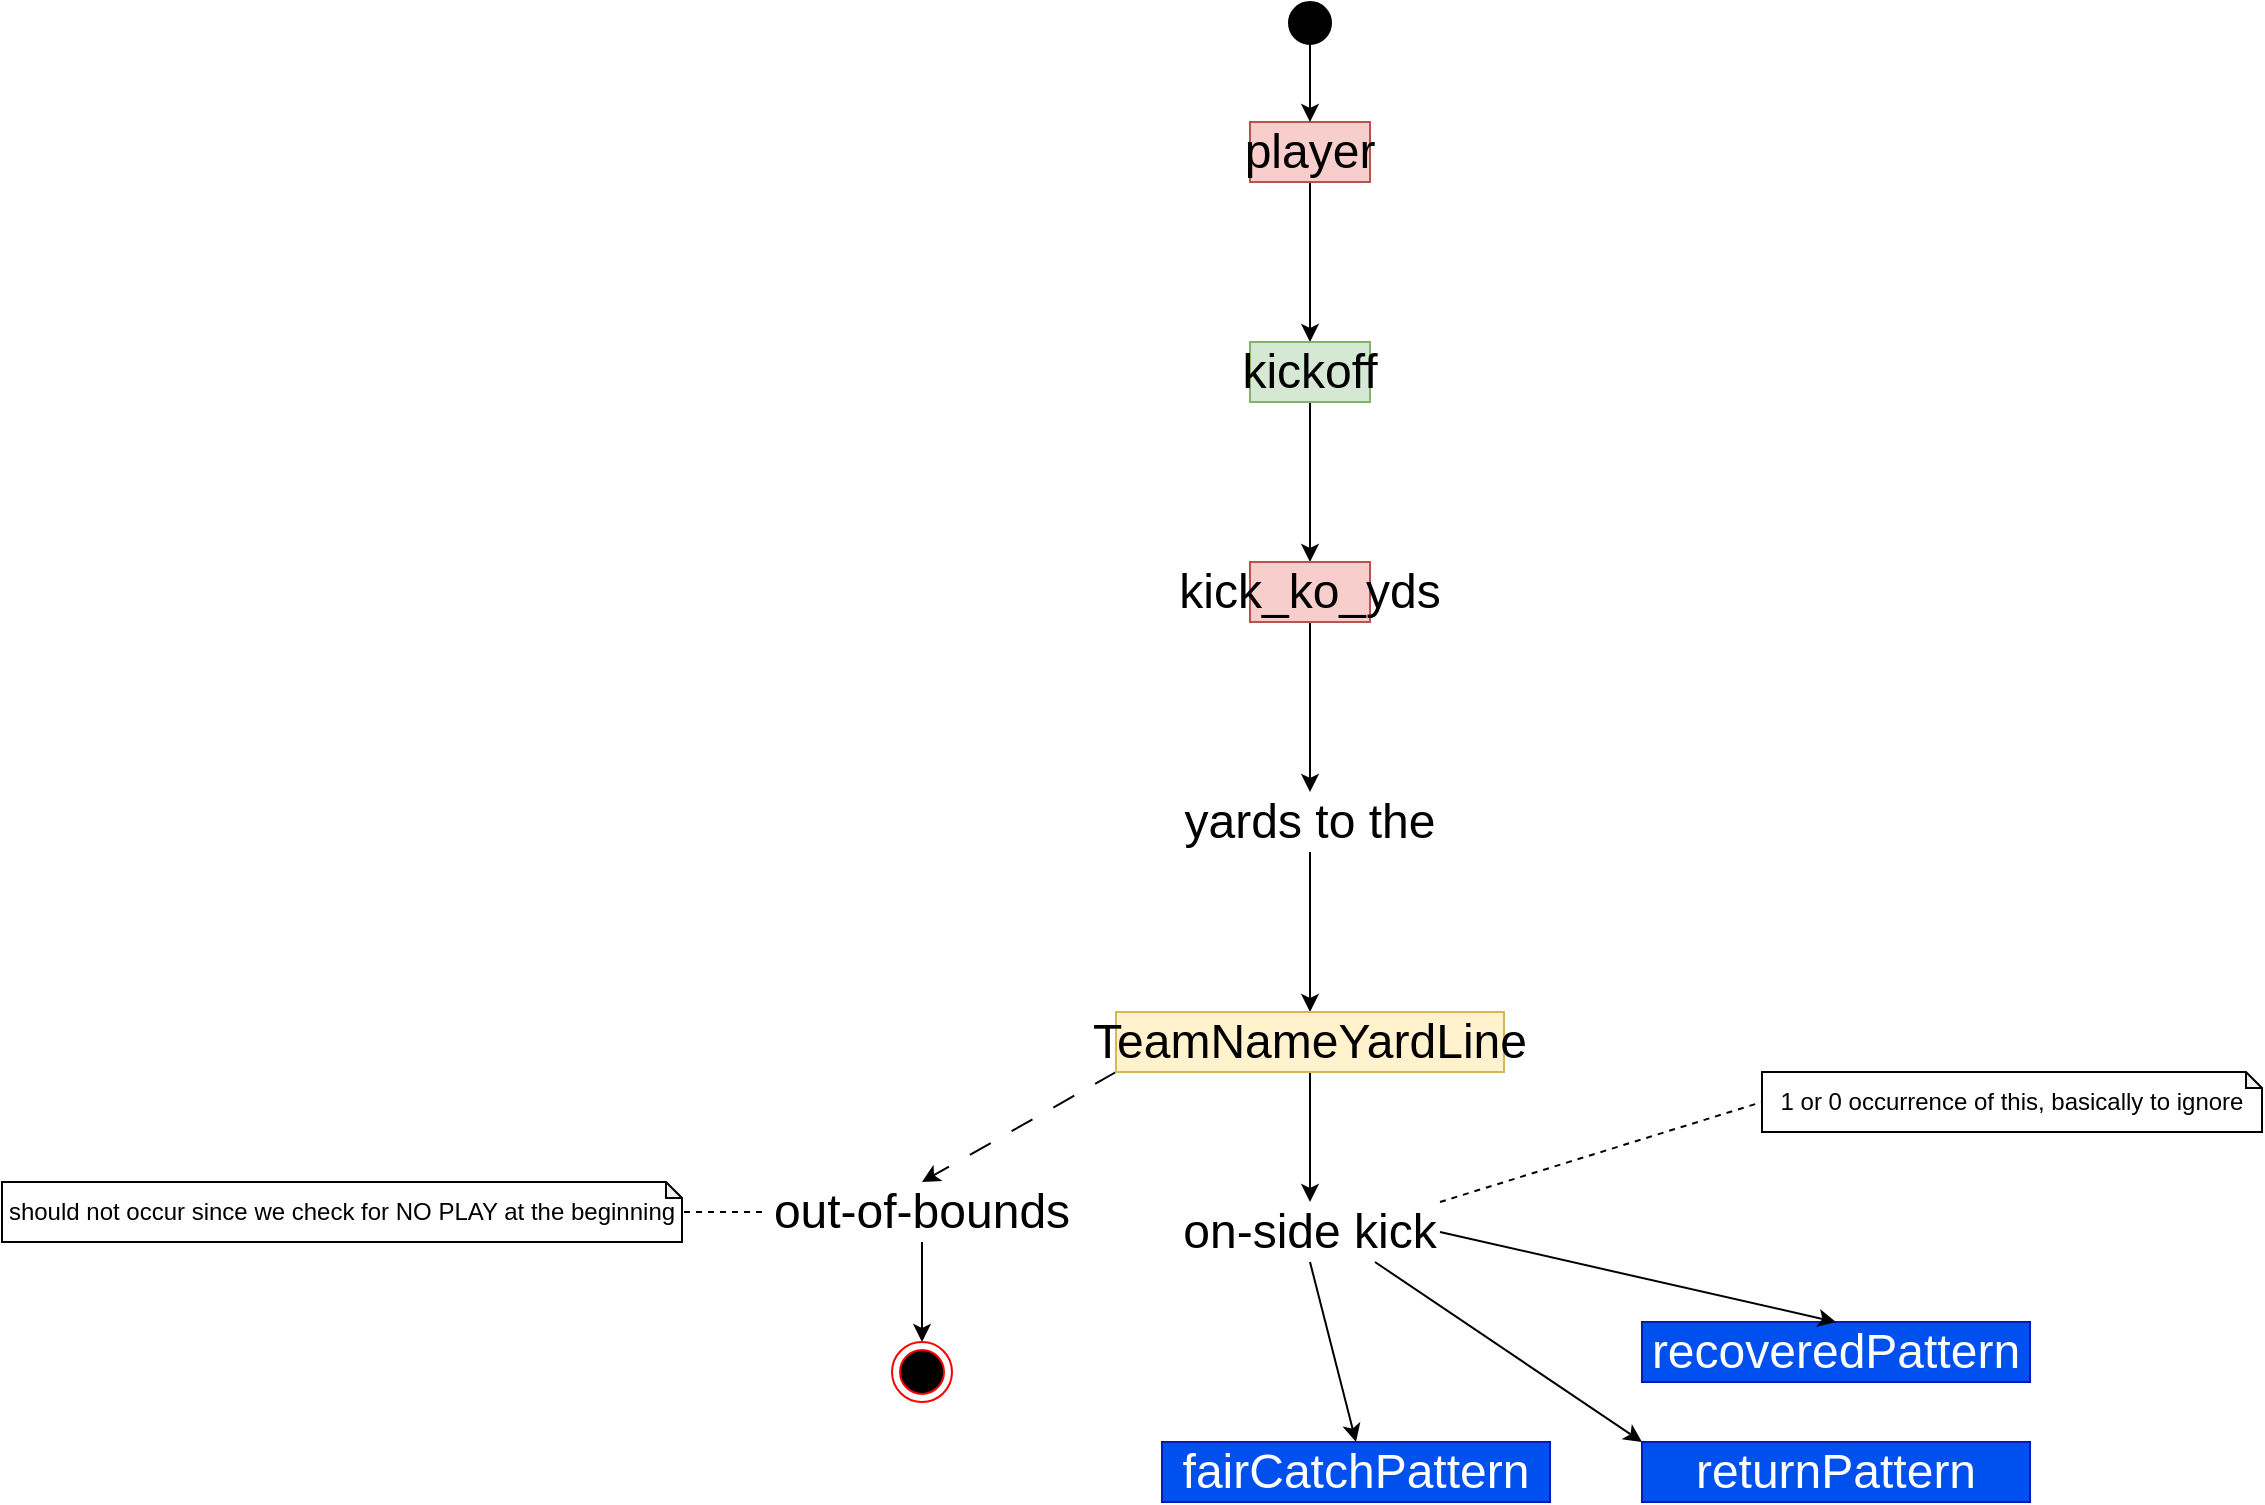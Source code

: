 <mxfile version="20.8.23" type="device"><diagram name="Page-1" id="XG4PpI2N2Ov0VsTcjlN6"><mxGraphModel dx="4667" dy="805" grid="1" gridSize="10" guides="1" tooltips="1" connect="1" arrows="1" fold="1" page="1" pageScale="1" pageWidth="3300" pageHeight="4681" math="0" shadow="0"><root><mxCell id="0"/><mxCell id="1" parent="0"/><mxCell id="WmdwKz47TgIDhmQBT-Sa-3" value="" style="edgeStyle=orthogonalEdgeStyle;rounded=0;orthogonalLoop=1;jettySize=auto;html=1;fontSize=24;" parent="1" source="WmdwKz47TgIDhmQBT-Sa-1" target="WmdwKz47TgIDhmQBT-Sa-2" edge="1"><mxGeometry relative="1" as="geometry"/></mxCell><mxCell id="WmdwKz47TgIDhmQBT-Sa-1" value="player" style="text;html=1;strokeColor=#b85450;fillColor=#f8cecc;align=center;verticalAlign=middle;whiteSpace=wrap;rounded=0;fontSize=24;" parent="1" vertex="1"><mxGeometry x="384" y="140" width="60" height="30" as="geometry"/></mxCell><mxCell id="WmdwKz47TgIDhmQBT-Sa-5" value="" style="edgeStyle=orthogonalEdgeStyle;rounded=0;orthogonalLoop=1;jettySize=auto;html=1;fontSize=24;" parent="1" source="WmdwKz47TgIDhmQBT-Sa-2" target="WmdwKz47TgIDhmQBT-Sa-4" edge="1"><mxGeometry relative="1" as="geometry"/></mxCell><mxCell id="WmdwKz47TgIDhmQBT-Sa-2" value="kickoff" style="text;html=1;strokeColor=#82b366;fillColor=#d5e8d4;align=center;verticalAlign=middle;whiteSpace=wrap;rounded=0;fontSize=24;" parent="1" vertex="1"><mxGeometry x="384" y="250" width="60" height="30" as="geometry"/></mxCell><mxCell id="WmdwKz47TgIDhmQBT-Sa-7" value="" style="edgeStyle=orthogonalEdgeStyle;rounded=0;orthogonalLoop=1;jettySize=auto;html=1;fontSize=24;" parent="1" source="WmdwKz47TgIDhmQBT-Sa-4" target="WmdwKz47TgIDhmQBT-Sa-6" edge="1"><mxGeometry relative="1" as="geometry"/></mxCell><mxCell id="WmdwKz47TgIDhmQBT-Sa-4" value="&lt;div&gt;kick_ko_yds&lt;/div&gt;" style="text;html=1;strokeColor=#b85450;fillColor=#f8cecc;align=center;verticalAlign=middle;whiteSpace=wrap;rounded=0;fontSize=24;" parent="1" vertex="1"><mxGeometry x="384" y="360" width="60" height="30" as="geometry"/></mxCell><mxCell id="WmdwKz47TgIDhmQBT-Sa-10" value="" style="edgeStyle=orthogonalEdgeStyle;rounded=0;orthogonalLoop=1;jettySize=auto;html=1;fontSize=24;" parent="1" source="WmdwKz47TgIDhmQBT-Sa-6" target="WmdwKz47TgIDhmQBT-Sa-9" edge="1"><mxGeometry relative="1" as="geometry"/></mxCell><mxCell id="WmdwKz47TgIDhmQBT-Sa-6" value="yards to the " style="text;html=1;align=center;verticalAlign=middle;whiteSpace=wrap;rounded=0;fontSize=24;" parent="1" vertex="1"><mxGeometry x="317" y="475" width="194" height="30" as="geometry"/></mxCell><mxCell id="gkFgewEU2rzj5wENFz1J-5" style="edgeStyle=none;rounded=0;orthogonalLoop=1;jettySize=auto;html=1;exitX=0;exitY=1;exitDx=0;exitDy=0;entryX=0.5;entryY=0;entryDx=0;entryDy=0;dashed=1;dashPattern=12 12;" edge="1" parent="1" source="WmdwKz47TgIDhmQBT-Sa-9" target="gkFgewEU2rzj5wENFz1J-3"><mxGeometry relative="1" as="geometry"/></mxCell><mxCell id="gkFgewEU2rzj5wENFz1J-25" style="edgeStyle=none;rounded=0;orthogonalLoop=1;jettySize=auto;html=1;exitX=0.5;exitY=1;exitDx=0;exitDy=0;entryX=0.5;entryY=0;entryDx=0;entryDy=0;" edge="1" parent="1" source="WmdwKz47TgIDhmQBT-Sa-9" target="WmdwKz47TgIDhmQBT-Sa-40"><mxGeometry relative="1" as="geometry"/></mxCell><mxCell id="WmdwKz47TgIDhmQBT-Sa-9" value="TeamNameYardLine" style="text;html=1;align=center;verticalAlign=middle;whiteSpace=wrap;rounded=0;fontSize=24;fillColor=#fff2cc;strokeColor=#d6b656;" parent="1" vertex="1"><mxGeometry x="317" y="585" width="194" height="30" as="geometry"/></mxCell><mxCell id="WmdwKz47TgIDhmQBT-Sa-15" value="returnPattern" style="text;html=1;align=center;verticalAlign=middle;whiteSpace=wrap;rounded=0;fontSize=24;fillColor=#0050ef;fontColor=#ffffff;strokeColor=#001DBC;" parent="1" vertex="1"><mxGeometry x="580" y="800" width="194" height="30" as="geometry"/></mxCell><mxCell id="WmdwKz47TgIDhmQBT-Sa-39" value="recoveredPattern" style="text;html=1;align=center;verticalAlign=middle;whiteSpace=wrap;rounded=0;fontSize=24;fillColor=#0050ef;fontColor=#ffffff;strokeColor=#001DBC;" parent="1" vertex="1"><mxGeometry x="580" y="740" width="194" height="30" as="geometry"/></mxCell><mxCell id="gkFgewEU2rzj5wENFz1J-26" style="edgeStyle=none;rounded=0;orthogonalLoop=1;jettySize=auto;html=1;exitX=1;exitY=0.5;exitDx=0;exitDy=0;entryX=0.5;entryY=0;entryDx=0;entryDy=0;" edge="1" parent="1" source="WmdwKz47TgIDhmQBT-Sa-40" target="WmdwKz47TgIDhmQBT-Sa-39"><mxGeometry relative="1" as="geometry"/></mxCell><mxCell id="gkFgewEU2rzj5wENFz1J-27" style="edgeStyle=none;rounded=0;orthogonalLoop=1;jettySize=auto;html=1;exitX=0.5;exitY=1;exitDx=0;exitDy=0;entryX=0.5;entryY=0;entryDx=0;entryDy=0;" edge="1" parent="1" source="WmdwKz47TgIDhmQBT-Sa-40" target="gkFgewEU2rzj5wENFz1J-1"><mxGeometry relative="1" as="geometry"/></mxCell><mxCell id="gkFgewEU2rzj5wENFz1J-28" style="edgeStyle=none;rounded=0;orthogonalLoop=1;jettySize=auto;html=1;exitX=0.75;exitY=1;exitDx=0;exitDy=0;entryX=0;entryY=0;entryDx=0;entryDy=0;" edge="1" parent="1" source="WmdwKz47TgIDhmQBT-Sa-40" target="WmdwKz47TgIDhmQBT-Sa-15"><mxGeometry relative="1" as="geometry"/></mxCell><mxCell id="gkFgewEU2rzj5wENFz1J-30" style="edgeStyle=none;rounded=0;orthogonalLoop=1;jettySize=auto;html=1;exitX=1;exitY=0;exitDx=0;exitDy=0;entryX=0;entryY=0.5;entryDx=0;entryDy=0;entryPerimeter=0;endArrow=none;endFill=0;dashed=1;" edge="1" parent="1" source="WmdwKz47TgIDhmQBT-Sa-40" target="gkFgewEU2rzj5wENFz1J-29"><mxGeometry relative="1" as="geometry"/></mxCell><mxCell id="WmdwKz47TgIDhmQBT-Sa-40" value="on-side kick" style="text;html=1;align=center;verticalAlign=middle;whiteSpace=wrap;rounded=0;fontSize=24;" parent="1" vertex="1"><mxGeometry x="349" y="680" width="130" height="30" as="geometry"/></mxCell><mxCell id="gkFgewEU2rzj5wENFz1J-1" value="fairCatchPattern" style="text;html=1;align=center;verticalAlign=middle;whiteSpace=wrap;rounded=0;fontSize=24;fillColor=#0050ef;fontColor=#ffffff;strokeColor=#001DBC;" vertex="1" parent="1"><mxGeometry x="340" y="800" width="194" height="30" as="geometry"/></mxCell><mxCell id="gkFgewEU2rzj5wENFz1J-15" style="edgeStyle=none;rounded=0;orthogonalLoop=1;jettySize=auto;html=1;exitX=0.5;exitY=1;exitDx=0;exitDy=0;entryX=0.5;entryY=0;entryDx=0;entryDy=0;" edge="1" parent="1" source="gkFgewEU2rzj5wENFz1J-3" target="gkFgewEU2rzj5wENFz1J-12"><mxGeometry relative="1" as="geometry"/></mxCell><mxCell id="gkFgewEU2rzj5wENFz1J-31" value="" style="edgeStyle=none;rounded=0;orthogonalLoop=1;jettySize=auto;html=1;endArrow=none;endFill=0;dashed=1;" edge="1" parent="1" source="gkFgewEU2rzj5wENFz1J-3" target="gkFgewEU2rzj5wENFz1J-16"><mxGeometry relative="1" as="geometry"/></mxCell><mxCell id="gkFgewEU2rzj5wENFz1J-3" value="out-of-bounds" style="text;html=1;align=center;verticalAlign=middle;whiteSpace=wrap;rounded=0;fontSize=24;" vertex="1" parent="1"><mxGeometry x="140" y="670" width="160" height="30" as="geometry"/></mxCell><mxCell id="gkFgewEU2rzj5wENFz1J-11" value="" style="edgeStyle=none;rounded=0;orthogonalLoop=1;jettySize=auto;html=1;" edge="1" parent="1" source="gkFgewEU2rzj5wENFz1J-7" target="WmdwKz47TgIDhmQBT-Sa-1"><mxGeometry relative="1" as="geometry"/></mxCell><mxCell id="gkFgewEU2rzj5wENFz1J-7" value="" style="ellipse;whiteSpace=wrap;html=1;aspect=fixed;fillColor=#000000;" vertex="1" parent="1"><mxGeometry x="403.5" y="80" width="21" height="21" as="geometry"/></mxCell><mxCell id="gkFgewEU2rzj5wENFz1J-12" value="" style="ellipse;html=1;shape=endState;fillColor=#000000;strokeColor=#ff0000;" vertex="1" parent="1"><mxGeometry x="205" y="750" width="30" height="30" as="geometry"/></mxCell><mxCell id="gkFgewEU2rzj5wENFz1J-16" value="should not occur since we check for NO PLAY at the beginning" style="shape=note;whiteSpace=wrap;html=1;backgroundOutline=1;darkOpacity=0.05;size=8;" vertex="1" parent="1"><mxGeometry x="-240" y="670" width="340" height="30" as="geometry"/></mxCell><mxCell id="gkFgewEU2rzj5wENFz1J-29" value="1 or 0 occurrence of this, basically to ignore" style="shape=note;whiteSpace=wrap;html=1;backgroundOutline=1;darkOpacity=0.05;size=8;" vertex="1" parent="1"><mxGeometry x="640" y="615" width="250" height="30" as="geometry"/></mxCell></root></mxGraphModel></diagram></mxfile>